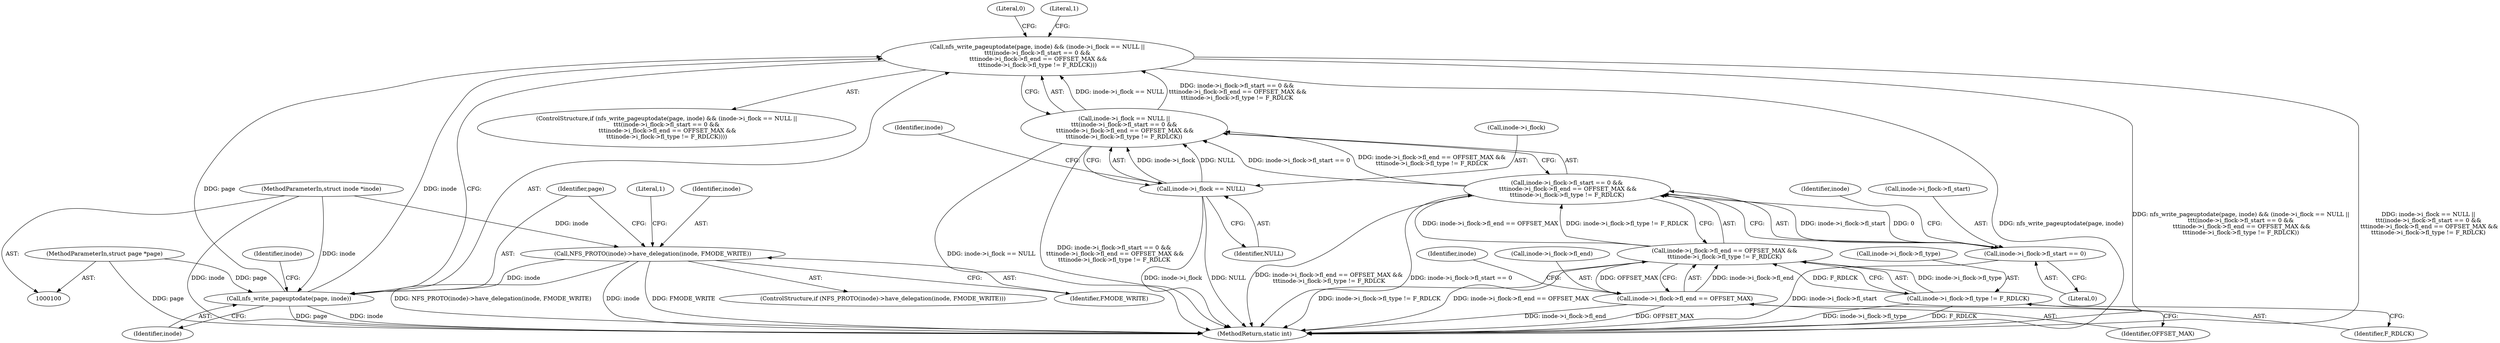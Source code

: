 digraph "1_linux_263b4509ec4d47e0da3e753f85a39ea12d1eff24@API" {
"1000120" [label="(Call,nfs_write_pageuptodate(page, inode) && (inode->i_flock == NULL ||\n\t\t\t(inode->i_flock->fl_start == 0 &&\n \t\t\tinode->i_flock->fl_end == OFFSET_MAX &&\n\t\t\tinode->i_flock->fl_type != F_RDLCK)))"];
"1000121" [label="(Call,nfs_write_pageuptodate(page, inode))"];
"1000102" [label="(MethodParameterIn,struct page *page)"];
"1000114" [label="(Call,NFS_PROTO(inode)->have_delegation(inode, FMODE_WRITE))"];
"1000103" [label="(MethodParameterIn,struct inode *inode)"];
"1000124" [label="(Call,inode->i_flock == NULL ||\n\t\t\t(inode->i_flock->fl_start == 0 &&\n \t\t\tinode->i_flock->fl_end == OFFSET_MAX &&\n\t\t\tinode->i_flock->fl_type != F_RDLCK))"];
"1000125" [label="(Call,inode->i_flock == NULL)"];
"1000130" [label="(Call,inode->i_flock->fl_start == 0 &&\n \t\t\tinode->i_flock->fl_end == OFFSET_MAX &&\n\t\t\tinode->i_flock->fl_type != F_RDLCK)"];
"1000131" [label="(Call,inode->i_flock->fl_start == 0)"];
"1000138" [label="(Call,inode->i_flock->fl_end == OFFSET_MAX &&\n\t\t\tinode->i_flock->fl_type != F_RDLCK)"];
"1000139" [label="(Call,inode->i_flock->fl_end == OFFSET_MAX)"];
"1000146" [label="(Call,inode->i_flock->fl_type != F_RDLCK)"];
"1000116" [label="(Identifier,FMODE_WRITE)"];
"1000124" [label="(Call,inode->i_flock == NULL ||\n\t\t\t(inode->i_flock->fl_start == 0 &&\n \t\t\tinode->i_flock->fl_end == OFFSET_MAX &&\n\t\t\tinode->i_flock->fl_type != F_RDLCK))"];
"1000156" [label="(Literal,0)"];
"1000114" [label="(Call,NFS_PROTO(inode)->have_delegation(inode, FMODE_WRITE))"];
"1000137" [label="(Literal,0)"];
"1000134" [label="(Identifier,inode)"];
"1000118" [label="(Literal,1)"];
"1000123" [label="(Identifier,inode)"];
"1000125" [label="(Call,inode->i_flock == NULL)"];
"1000152" [label="(Identifier,F_RDLCK)"];
"1000115" [label="(Identifier,inode)"];
"1000119" [label="(ControlStructure,if (nfs_write_pageuptodate(page, inode) && (inode->i_flock == NULL ||\n\t\t\t(inode->i_flock->fl_start == 0 &&\n \t\t\tinode->i_flock->fl_end == OFFSET_MAX &&\n\t\t\tinode->i_flock->fl_type != F_RDLCK))))"];
"1000120" [label="(Call,nfs_write_pageuptodate(page, inode) && (inode->i_flock == NULL ||\n\t\t\t(inode->i_flock->fl_start == 0 &&\n \t\t\tinode->i_flock->fl_end == OFFSET_MAX &&\n\t\t\tinode->i_flock->fl_type != F_RDLCK)))"];
"1000142" [label="(Identifier,inode)"];
"1000140" [label="(Call,inode->i_flock->fl_end)"];
"1000129" [label="(Identifier,NULL)"];
"1000145" [label="(Identifier,OFFSET_MAX)"];
"1000138" [label="(Call,inode->i_flock->fl_end == OFFSET_MAX &&\n\t\t\tinode->i_flock->fl_type != F_RDLCK)"];
"1000157" [label="(MethodReturn,static int)"];
"1000127" [label="(Identifier,inode)"];
"1000126" [label="(Call,inode->i_flock)"];
"1000130" [label="(Call,inode->i_flock->fl_start == 0 &&\n \t\t\tinode->i_flock->fl_end == OFFSET_MAX &&\n\t\t\tinode->i_flock->fl_type != F_RDLCK)"];
"1000103" [label="(MethodParameterIn,struct inode *inode)"];
"1000146" [label="(Call,inode->i_flock->fl_type != F_RDLCK)"];
"1000121" [label="(Call,nfs_write_pageuptodate(page, inode))"];
"1000139" [label="(Call,inode->i_flock->fl_end == OFFSET_MAX)"];
"1000102" [label="(MethodParameterIn,struct page *page)"];
"1000113" [label="(ControlStructure,if (NFS_PROTO(inode)->have_delegation(inode, FMODE_WRITE)))"];
"1000149" [label="(Identifier,inode)"];
"1000132" [label="(Call,inode->i_flock->fl_start)"];
"1000154" [label="(Literal,1)"];
"1000122" [label="(Identifier,page)"];
"1000147" [label="(Call,inode->i_flock->fl_type)"];
"1000131" [label="(Call,inode->i_flock->fl_start == 0)"];
"1000120" -> "1000119"  [label="AST: "];
"1000120" -> "1000121"  [label="CFG: "];
"1000120" -> "1000124"  [label="CFG: "];
"1000121" -> "1000120"  [label="AST: "];
"1000124" -> "1000120"  [label="AST: "];
"1000154" -> "1000120"  [label="CFG: "];
"1000156" -> "1000120"  [label="CFG: "];
"1000120" -> "1000157"  [label="DDG: nfs_write_pageuptodate(page, inode)"];
"1000120" -> "1000157"  [label="DDG: nfs_write_pageuptodate(page, inode) && (inode->i_flock == NULL ||\n\t\t\t(inode->i_flock->fl_start == 0 &&\n \t\t\tinode->i_flock->fl_end == OFFSET_MAX &&\n\t\t\tinode->i_flock->fl_type != F_RDLCK))"];
"1000120" -> "1000157"  [label="DDG: inode->i_flock == NULL ||\n\t\t\t(inode->i_flock->fl_start == 0 &&\n \t\t\tinode->i_flock->fl_end == OFFSET_MAX &&\n\t\t\tinode->i_flock->fl_type != F_RDLCK)"];
"1000121" -> "1000120"  [label="DDG: page"];
"1000121" -> "1000120"  [label="DDG: inode"];
"1000124" -> "1000120"  [label="DDG: inode->i_flock == NULL"];
"1000124" -> "1000120"  [label="DDG: inode->i_flock->fl_start == 0 &&\n \t\t\tinode->i_flock->fl_end == OFFSET_MAX &&\n\t\t\tinode->i_flock->fl_type != F_RDLCK"];
"1000121" -> "1000123"  [label="CFG: "];
"1000122" -> "1000121"  [label="AST: "];
"1000123" -> "1000121"  [label="AST: "];
"1000127" -> "1000121"  [label="CFG: "];
"1000121" -> "1000157"  [label="DDG: inode"];
"1000121" -> "1000157"  [label="DDG: page"];
"1000102" -> "1000121"  [label="DDG: page"];
"1000114" -> "1000121"  [label="DDG: inode"];
"1000103" -> "1000121"  [label="DDG: inode"];
"1000102" -> "1000100"  [label="AST: "];
"1000102" -> "1000157"  [label="DDG: page"];
"1000114" -> "1000113"  [label="AST: "];
"1000114" -> "1000116"  [label="CFG: "];
"1000115" -> "1000114"  [label="AST: "];
"1000116" -> "1000114"  [label="AST: "];
"1000118" -> "1000114"  [label="CFG: "];
"1000122" -> "1000114"  [label="CFG: "];
"1000114" -> "1000157"  [label="DDG: NFS_PROTO(inode)->have_delegation(inode, FMODE_WRITE)"];
"1000114" -> "1000157"  [label="DDG: inode"];
"1000114" -> "1000157"  [label="DDG: FMODE_WRITE"];
"1000103" -> "1000114"  [label="DDG: inode"];
"1000103" -> "1000100"  [label="AST: "];
"1000103" -> "1000157"  [label="DDG: inode"];
"1000124" -> "1000125"  [label="CFG: "];
"1000124" -> "1000130"  [label="CFG: "];
"1000125" -> "1000124"  [label="AST: "];
"1000130" -> "1000124"  [label="AST: "];
"1000124" -> "1000157"  [label="DDG: inode->i_flock == NULL"];
"1000124" -> "1000157"  [label="DDG: inode->i_flock->fl_start == 0 &&\n \t\t\tinode->i_flock->fl_end == OFFSET_MAX &&\n\t\t\tinode->i_flock->fl_type != F_RDLCK"];
"1000125" -> "1000124"  [label="DDG: inode->i_flock"];
"1000125" -> "1000124"  [label="DDG: NULL"];
"1000130" -> "1000124"  [label="DDG: inode->i_flock->fl_start == 0"];
"1000130" -> "1000124"  [label="DDG: inode->i_flock->fl_end == OFFSET_MAX &&\n\t\t\tinode->i_flock->fl_type != F_RDLCK"];
"1000125" -> "1000129"  [label="CFG: "];
"1000126" -> "1000125"  [label="AST: "];
"1000129" -> "1000125"  [label="AST: "];
"1000134" -> "1000125"  [label="CFG: "];
"1000125" -> "1000157"  [label="DDG: inode->i_flock"];
"1000125" -> "1000157"  [label="DDG: NULL"];
"1000130" -> "1000131"  [label="CFG: "];
"1000130" -> "1000138"  [label="CFG: "];
"1000131" -> "1000130"  [label="AST: "];
"1000138" -> "1000130"  [label="AST: "];
"1000130" -> "1000157"  [label="DDG: inode->i_flock->fl_end == OFFSET_MAX &&\n\t\t\tinode->i_flock->fl_type != F_RDLCK"];
"1000130" -> "1000157"  [label="DDG: inode->i_flock->fl_start == 0"];
"1000131" -> "1000130"  [label="DDG: inode->i_flock->fl_start"];
"1000131" -> "1000130"  [label="DDG: 0"];
"1000138" -> "1000130"  [label="DDG: inode->i_flock->fl_end == OFFSET_MAX"];
"1000138" -> "1000130"  [label="DDG: inode->i_flock->fl_type != F_RDLCK"];
"1000131" -> "1000137"  [label="CFG: "];
"1000132" -> "1000131"  [label="AST: "];
"1000137" -> "1000131"  [label="AST: "];
"1000142" -> "1000131"  [label="CFG: "];
"1000131" -> "1000157"  [label="DDG: inode->i_flock->fl_start"];
"1000138" -> "1000139"  [label="CFG: "];
"1000138" -> "1000146"  [label="CFG: "];
"1000139" -> "1000138"  [label="AST: "];
"1000146" -> "1000138"  [label="AST: "];
"1000138" -> "1000157"  [label="DDG: inode->i_flock->fl_type != F_RDLCK"];
"1000138" -> "1000157"  [label="DDG: inode->i_flock->fl_end == OFFSET_MAX"];
"1000139" -> "1000138"  [label="DDG: inode->i_flock->fl_end"];
"1000139" -> "1000138"  [label="DDG: OFFSET_MAX"];
"1000146" -> "1000138"  [label="DDG: inode->i_flock->fl_type"];
"1000146" -> "1000138"  [label="DDG: F_RDLCK"];
"1000139" -> "1000145"  [label="CFG: "];
"1000140" -> "1000139"  [label="AST: "];
"1000145" -> "1000139"  [label="AST: "];
"1000149" -> "1000139"  [label="CFG: "];
"1000139" -> "1000157"  [label="DDG: inode->i_flock->fl_end"];
"1000139" -> "1000157"  [label="DDG: OFFSET_MAX"];
"1000146" -> "1000152"  [label="CFG: "];
"1000147" -> "1000146"  [label="AST: "];
"1000152" -> "1000146"  [label="AST: "];
"1000146" -> "1000157"  [label="DDG: F_RDLCK"];
"1000146" -> "1000157"  [label="DDG: inode->i_flock->fl_type"];
}
